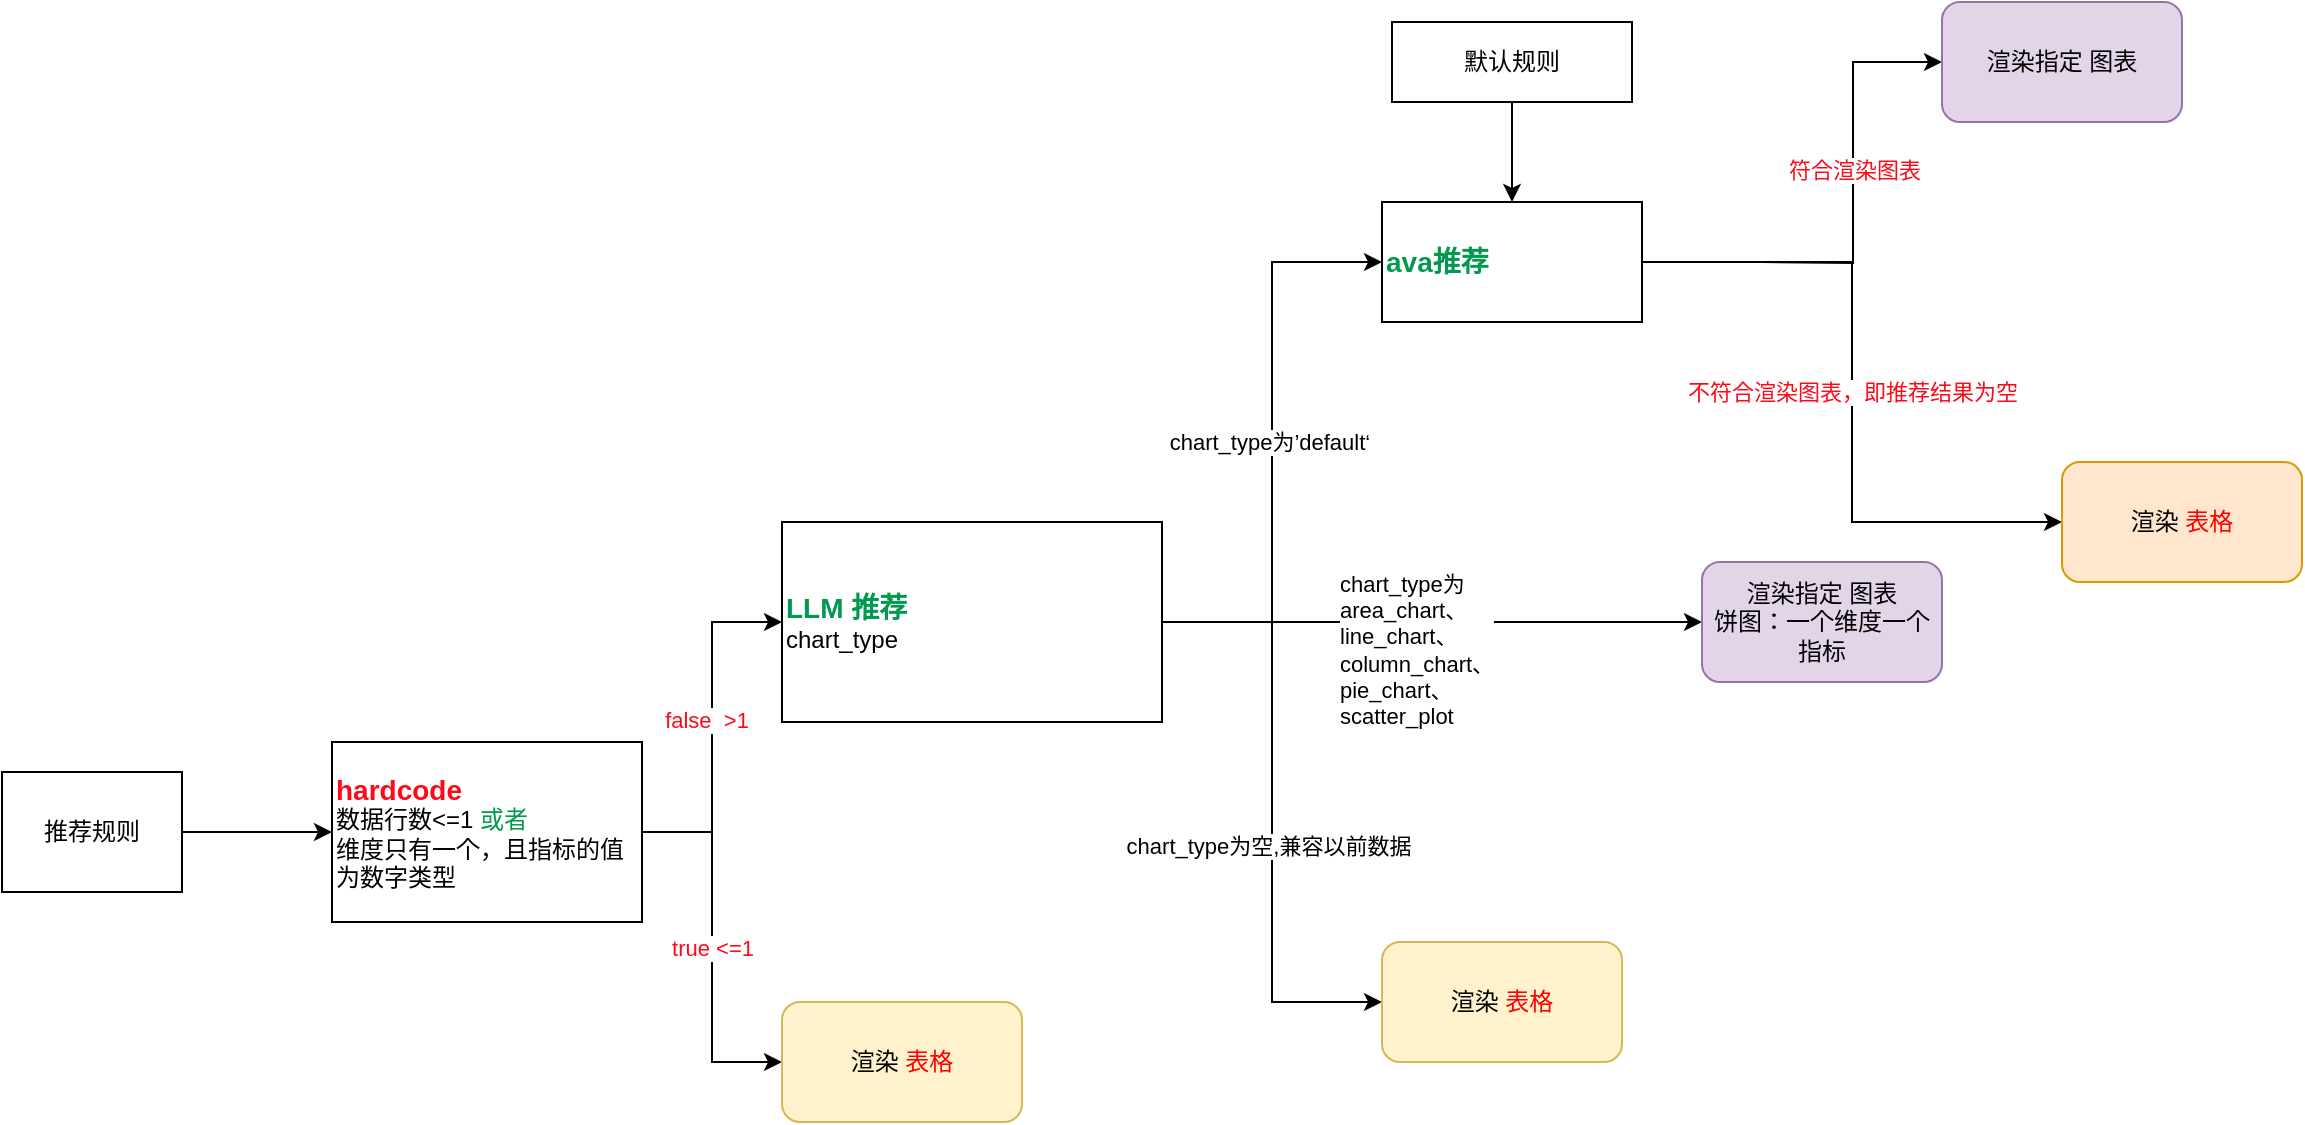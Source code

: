 <mxfile version="21.3.2" type="github">
  <diagram name="第 1 页" id="FTM7VQAW9KRKLpZuPncB">
    <mxGraphModel dx="1434" dy="796" grid="1" gridSize="10" guides="1" tooltips="1" connect="1" arrows="1" fold="1" page="1" pageScale="1" pageWidth="3300" pageHeight="4681" math="0" shadow="0">
      <root>
        <mxCell id="0" />
        <mxCell id="1" parent="0" />
        <mxCell id="-R3-h9pSDx8MIMNpghuR-59" style="edgeStyle=orthogonalEdgeStyle;rounded=0;orthogonalLoop=1;jettySize=auto;html=1;exitX=1;exitY=0.5;exitDx=0;exitDy=0;entryX=0;entryY=0.5;entryDx=0;entryDy=0;" edge="1" parent="1" source="-R3-h9pSDx8MIMNpghuR-32" target="-R3-h9pSDx8MIMNpghuR-58">
          <mxGeometry relative="1" as="geometry" />
        </mxCell>
        <mxCell id="-R3-h9pSDx8MIMNpghuR-32" value="推荐规则" style="rounded=0;whiteSpace=wrap;html=1;" vertex="1" parent="1">
          <mxGeometry x="10" y="1095" width="90" height="60" as="geometry" />
        </mxCell>
        <mxCell id="-R3-h9pSDx8MIMNpghuR-34" value="chart_type为’default‘&amp;nbsp;" style="edgeStyle=orthogonalEdgeStyle;rounded=0;orthogonalLoop=1;jettySize=auto;html=1;exitX=1;exitY=0.5;exitDx=0;exitDy=0;entryX=0;entryY=0.5;entryDx=0;entryDy=0;" edge="1" parent="1" source="-R3-h9pSDx8MIMNpghuR-35" target="-R3-h9pSDx8MIMNpghuR-39">
          <mxGeometry relative="1" as="geometry" />
        </mxCell>
        <mxCell id="-R3-h9pSDx8MIMNpghuR-77" style="edgeStyle=orthogonalEdgeStyle;rounded=0;orthogonalLoop=1;jettySize=auto;html=1;exitX=1;exitY=0.5;exitDx=0;exitDy=0;entryX=0;entryY=0.5;entryDx=0;entryDy=0;" edge="1" parent="1" source="-R3-h9pSDx8MIMNpghuR-35" target="-R3-h9pSDx8MIMNpghuR-72">
          <mxGeometry relative="1" as="geometry" />
        </mxCell>
        <mxCell id="-R3-h9pSDx8MIMNpghuR-78" value="chart_type为空,兼容以前数据&lt;br&gt;" style="edgeLabel;html=1;align=center;verticalAlign=middle;resizable=0;points=[];" vertex="1" connectable="0" parent="-R3-h9pSDx8MIMNpghuR-77">
          <mxGeometry x="0.416" y="-2" relative="1" as="geometry">
            <mxPoint y="-46" as="offset" />
          </mxGeometry>
        </mxCell>
        <mxCell id="-R3-h9pSDx8MIMNpghuR-65" style="edgeStyle=orthogonalEdgeStyle;rounded=0;orthogonalLoop=1;jettySize=auto;html=1;exitX=1;exitY=0.5;exitDx=0;exitDy=0;entryX=0;entryY=0.5;entryDx=0;entryDy=0;" edge="1" parent="1" source="-R3-h9pSDx8MIMNpghuR-35" target="-R3-h9pSDx8MIMNpghuR-36">
          <mxGeometry relative="1" as="geometry" />
        </mxCell>
        <mxCell id="-R3-h9pSDx8MIMNpghuR-66" value="chart_type为&lt;br&gt;area_chart、&lt;br&gt;line_chart、&lt;br&gt;column_chart、&lt;br&gt;pie_chart、&lt;br&gt;scatter_plot" style="edgeLabel;html=1;align=left;verticalAlign=middle;resizable=0;points=[];" vertex="1" connectable="0" parent="-R3-h9pSDx8MIMNpghuR-65">
          <mxGeometry x="-0.104" y="-1" relative="1" as="geometry">
            <mxPoint x="-34" y="13" as="offset" />
          </mxGeometry>
        </mxCell>
        <mxCell id="-R3-h9pSDx8MIMNpghuR-35" value="&lt;div style=&quot;&quot;&gt;&lt;span style=&quot;font-size: 14px;&quot;&gt;&lt;b style=&quot;&quot;&gt;&lt;font color=&quot;#00994d&quot;&gt;LLM 推荐&lt;/font&gt;&lt;/b&gt;&lt;/span&gt;&lt;/div&gt;&lt;div style=&quot;&quot;&gt;chart_type&lt;/div&gt;" style="rounded=0;whiteSpace=wrap;html=1;align=left;" vertex="1" parent="1">
          <mxGeometry x="400" y="970" width="190" height="100" as="geometry" />
        </mxCell>
        <mxCell id="-R3-h9pSDx8MIMNpghuR-36" value="渲染指定 图表&lt;br&gt;饼图：一个维度一个指标" style="rounded=1;whiteSpace=wrap;html=1;fillColor=#e1d5e7;strokeColor=#9673a6;" vertex="1" parent="1">
          <mxGeometry x="860" y="990" width="120" height="60" as="geometry" />
        </mxCell>
        <mxCell id="-R3-h9pSDx8MIMNpghuR-39" value="&lt;font color=&quot;#00994d&quot; style=&quot;font-size: 14px;&quot;&gt;&lt;b style=&quot;&quot;&gt;ava推荐&lt;/b&gt;&lt;/font&gt;" style="rounded=0;whiteSpace=wrap;html=1;align=left;" vertex="1" parent="1">
          <mxGeometry x="700" y="810" width="130" height="60" as="geometry" />
        </mxCell>
        <mxCell id="-R3-h9pSDx8MIMNpghuR-45" value="&lt;font color=&quot;#ff0818&quot;&gt;符合渲染图表&lt;/font&gt;" style="edgeStyle=orthogonalEdgeStyle;rounded=0;orthogonalLoop=1;jettySize=auto;html=1;exitX=1;exitY=0.5;exitDx=0;exitDy=0;entryX=0;entryY=0.5;entryDx=0;entryDy=0;" edge="1" parent="1" target="-R3-h9pSDx8MIMNpghuR-50">
          <mxGeometry x="-0.03" relative="1" as="geometry">
            <mxPoint as="offset" />
            <mxPoint x="890" y="840" as="sourcePoint" />
          </mxGeometry>
        </mxCell>
        <mxCell id="-R3-h9pSDx8MIMNpghuR-46" value="&lt;font color=&quot;#ff0818&quot;&gt;不符合渲染图表，即推荐结果为空&lt;/font&gt;" style="edgeStyle=orthogonalEdgeStyle;rounded=0;orthogonalLoop=1;jettySize=auto;html=1;exitX=1;exitY=0.5;exitDx=0;exitDy=0;entryX=0;entryY=0.5;entryDx=0;entryDy=0;" edge="1" parent="1" source="-R3-h9pSDx8MIMNpghuR-39" target="-R3-h9pSDx8MIMNpghuR-51">
          <mxGeometry relative="1" as="geometry">
            <mxPoint x="890" y="840" as="sourcePoint" />
          </mxGeometry>
        </mxCell>
        <mxCell id="-R3-h9pSDx8MIMNpghuR-50" value="渲染指定 图表" style="rounded=1;whiteSpace=wrap;html=1;fillColor=#e1d5e7;strokeColor=#9673a6;" vertex="1" parent="1">
          <mxGeometry x="980" y="710" width="120" height="60" as="geometry" />
        </mxCell>
        <mxCell id="-R3-h9pSDx8MIMNpghuR-51" value="渲染&amp;nbsp;&lt;font color=&quot;#ff0000&quot;&gt;表格&lt;/font&gt;" style="rounded=1;whiteSpace=wrap;html=1;fillColor=#ffe6cc;strokeColor=#d79b00;" vertex="1" parent="1">
          <mxGeometry x="1040" y="940" width="120" height="60" as="geometry" />
        </mxCell>
        <mxCell id="-R3-h9pSDx8MIMNpghuR-67" style="edgeStyle=orthogonalEdgeStyle;rounded=0;orthogonalLoop=1;jettySize=auto;html=1;exitX=0.5;exitY=1;exitDx=0;exitDy=0;entryX=0.5;entryY=0;entryDx=0;entryDy=0;" edge="1" parent="1" source="-R3-h9pSDx8MIMNpghuR-53" target="-R3-h9pSDx8MIMNpghuR-39">
          <mxGeometry relative="1" as="geometry" />
        </mxCell>
        <mxCell id="-R3-h9pSDx8MIMNpghuR-53" value="默认规则" style="rounded=0;whiteSpace=wrap;html=1;" vertex="1" parent="1">
          <mxGeometry x="705" y="720" width="120" height="40" as="geometry" />
        </mxCell>
        <mxCell id="-R3-h9pSDx8MIMNpghuR-61" value="&lt;font color=&quot;#ff0818&quot;&gt;true &amp;lt;=1&lt;/font&gt;" style="edgeStyle=orthogonalEdgeStyle;rounded=0;orthogonalLoop=1;jettySize=auto;html=1;exitX=1;exitY=0.5;exitDx=0;exitDy=0;entryX=0;entryY=0.5;entryDx=0;entryDy=0;" edge="1" parent="1" source="-R3-h9pSDx8MIMNpghuR-58" target="-R3-h9pSDx8MIMNpghuR-60">
          <mxGeometry x="0.006" relative="1" as="geometry">
            <mxPoint as="offset" />
          </mxGeometry>
        </mxCell>
        <mxCell id="-R3-h9pSDx8MIMNpghuR-62" style="edgeStyle=orthogonalEdgeStyle;rounded=0;orthogonalLoop=1;jettySize=auto;html=1;exitX=1;exitY=0.5;exitDx=0;exitDy=0;entryX=0;entryY=0.5;entryDx=0;entryDy=0;" edge="1" parent="1" source="-R3-h9pSDx8MIMNpghuR-58" target="-R3-h9pSDx8MIMNpghuR-35">
          <mxGeometry relative="1" as="geometry" />
        </mxCell>
        <mxCell id="-R3-h9pSDx8MIMNpghuR-64" value="&lt;font color=&quot;#ff0818&quot;&gt;false&amp;nbsp; &amp;gt;1&lt;/font&gt;" style="edgeLabel;html=1;align=center;verticalAlign=middle;resizable=0;points=[];" vertex="1" connectable="0" parent="-R3-h9pSDx8MIMNpghuR-62">
          <mxGeometry x="0.051" y="4" relative="1" as="geometry">
            <mxPoint x="1" y="1" as="offset" />
          </mxGeometry>
        </mxCell>
        <mxCell id="-R3-h9pSDx8MIMNpghuR-58" value="&lt;div style=&quot;&quot;&gt;&lt;b&gt;&lt;font color=&quot;#ff0818&quot; style=&quot;font-size: 14px;&quot;&gt;hardcode&lt;/font&gt;&lt;/b&gt;&lt;/div&gt;&lt;div style=&quot;&quot;&gt;&lt;div style=&quot;&quot;&gt;数据行数&amp;lt;=1 &lt;font color=&quot;#00994d&quot;&gt;或者&lt;/font&gt;&lt;/div&gt;&lt;div style=&quot;&quot;&gt;维度只有一个，且指标的值为数字类型&lt;/div&gt;&lt;/div&gt;" style="rounded=0;whiteSpace=wrap;html=1;align=left;" vertex="1" parent="1">
          <mxGeometry x="175" y="1080" width="155" height="90" as="geometry" />
        </mxCell>
        <mxCell id="-R3-h9pSDx8MIMNpghuR-60" value="渲染&amp;nbsp;&lt;font color=&quot;#ff0000&quot;&gt;表格&lt;/font&gt;" style="rounded=1;whiteSpace=wrap;html=1;fillColor=#fff2cc;strokeColor=#d6b656;" vertex="1" parent="1">
          <mxGeometry x="400" y="1210" width="120" height="60" as="geometry" />
        </mxCell>
        <mxCell id="-R3-h9pSDx8MIMNpghuR-72" value="渲染&amp;nbsp;&lt;font color=&quot;#ff0000&quot;&gt;表格&lt;/font&gt;" style="rounded=1;whiteSpace=wrap;html=1;fillColor=#fff2cc;strokeColor=#d6b656;" vertex="1" parent="1">
          <mxGeometry x="700" y="1180" width="120" height="60" as="geometry" />
        </mxCell>
      </root>
    </mxGraphModel>
  </diagram>
</mxfile>
